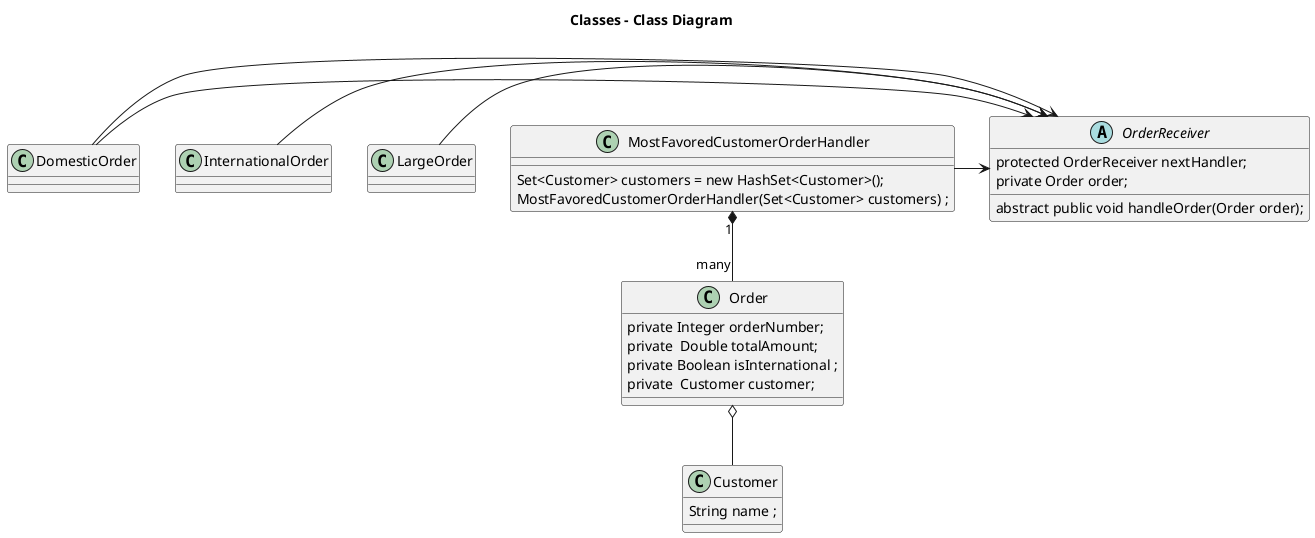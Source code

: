 @startuml

title Classes - Class Diagram


class MostFavoredCustomerOrderHandler {
    Set<Customer> customers = new HashSet<Customer>();
     MostFavoredCustomerOrderHandler(Set<Customer> customers) ;
}

abstract class OrderReceiver  {
    protected OrderReceiver nextHandler;
    private Order order;
    abstract public void handleOrder(Order order);
}



class Customer {
     String name ;


}
class Order {
    private Integer orderNumber;
    private  Double totalAmount;
    private Boolean isInternational ;
    private  Customer customer;
}
DomesticOrder -> OrderReceiver
InternationalOrder -> OrderReceiver
LargeOrder -> OrderReceiver
DomesticOrder -> OrderReceiver
MostFavoredCustomerOrderHandler -> OrderReceiver
MostFavoredCustomerOrderHandler "1" *-- "many"   Order
Order o--   Customer
@enduml